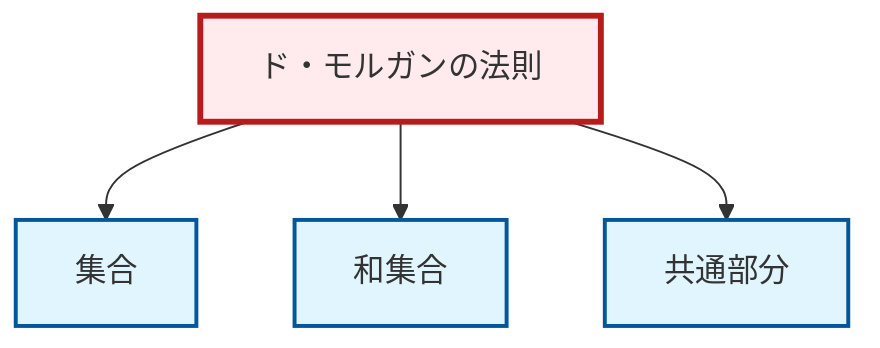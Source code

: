graph TD
    classDef definition fill:#e1f5fe,stroke:#01579b,stroke-width:2px
    classDef theorem fill:#f3e5f5,stroke:#4a148c,stroke-width:2px
    classDef axiom fill:#fff3e0,stroke:#e65100,stroke-width:2px
    classDef example fill:#e8f5e9,stroke:#1b5e20,stroke-width:2px
    classDef current fill:#ffebee,stroke:#b71c1c,stroke-width:3px
    def-union["和集合"]:::definition
    thm-de-morgan["ド・モルガンの法則"]:::theorem
    def-set["集合"]:::definition
    def-intersection["共通部分"]:::definition
    thm-de-morgan --> def-set
    thm-de-morgan --> def-union
    thm-de-morgan --> def-intersection
    class thm-de-morgan current